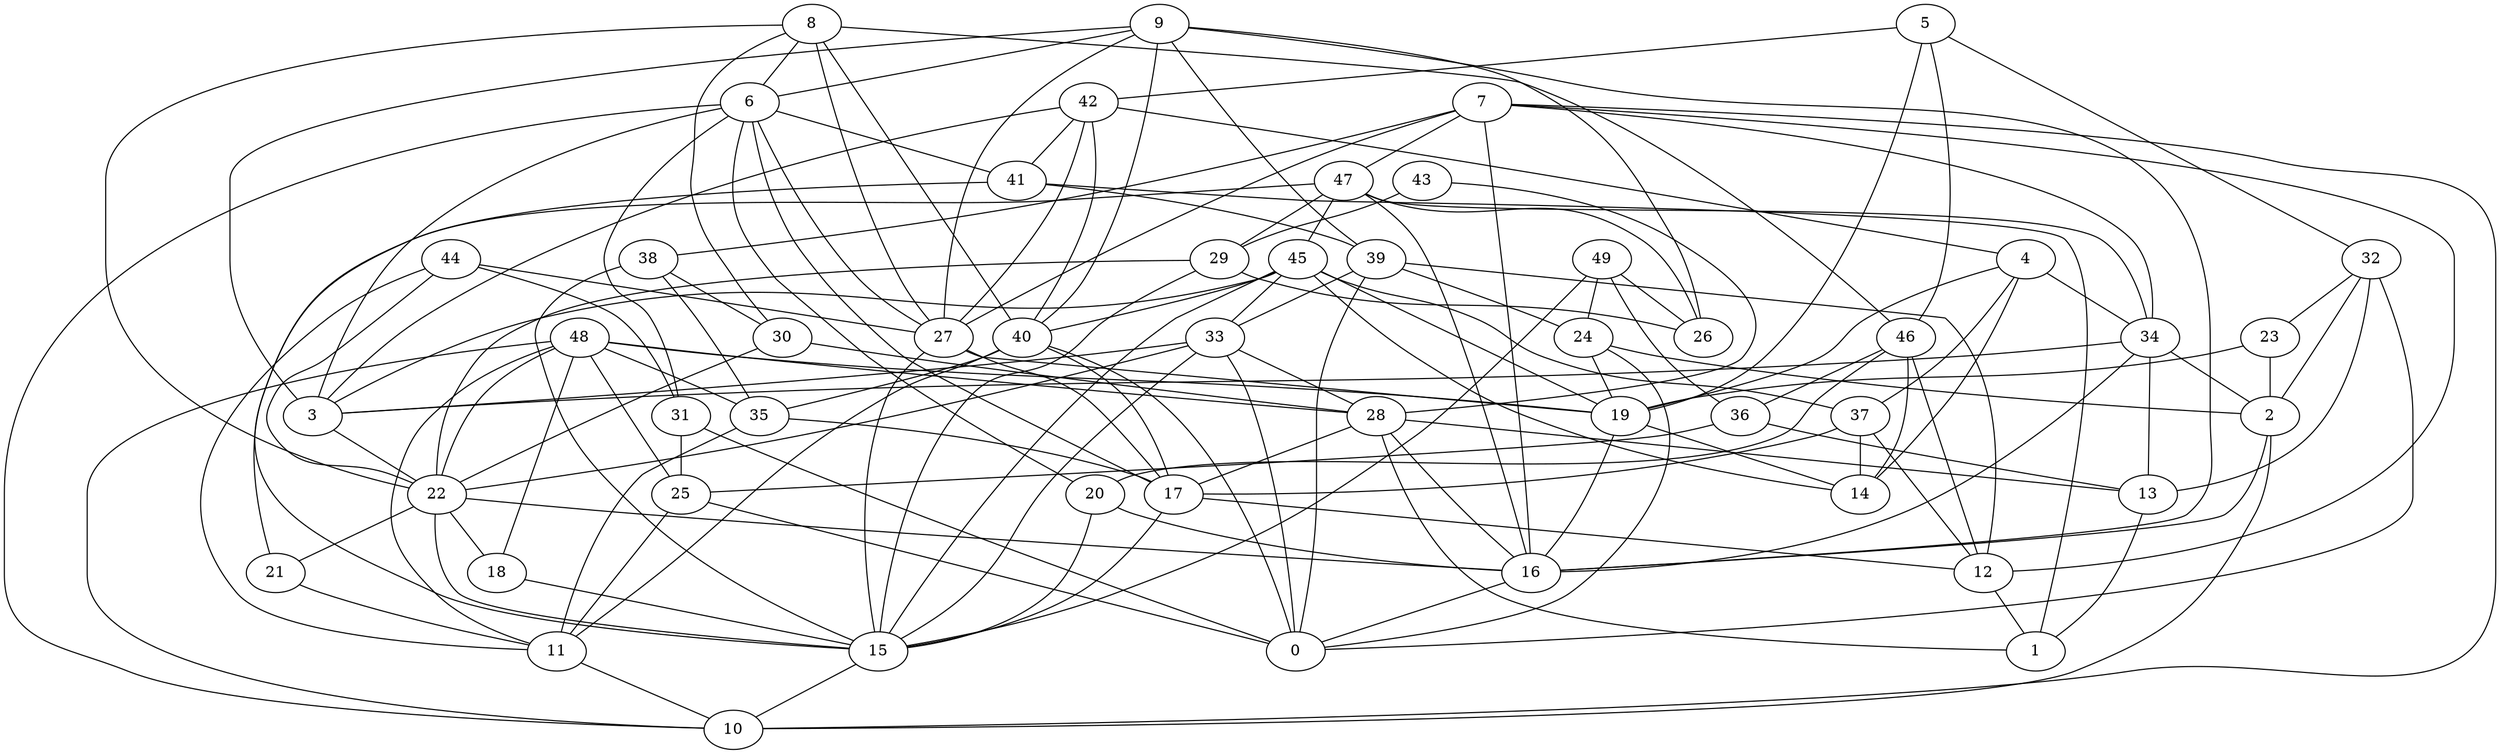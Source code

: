 digraph GG_graph {

subgraph G_graph {
edge [color = black]
"29" -> "15" [dir = none]
"46" -> "12" [dir = none]
"5" -> "19" [dir = none]
"33" -> "22" [dir = none]
"33" -> "28" [dir = none]
"4" -> "19" [dir = none]
"36" -> "13" [dir = none]
"38" -> "30" [dir = none]
"40" -> "17" [dir = none]
"17" -> "15" [dir = none]
"9" -> "39" [dir = none]
"9" -> "16" [dir = none]
"9" -> "27" [dir = none]
"7" -> "27" [dir = none]
"28" -> "1" [dir = none]
"25" -> "11" [dir = none]
"6" -> "41" [dir = none]
"6" -> "20" [dir = none]
"45" -> "14" [dir = none]
"32" -> "13" [dir = none]
"32" -> "2" [dir = none]
"32" -> "0" [dir = none]
"34" -> "13" [dir = none]
"37" -> "12" [dir = none]
"37" -> "14" [dir = none]
"19" -> "16" [dir = none]
"8" -> "30" [dir = none]
"8" -> "27" [dir = none]
"47" -> "21" [dir = none]
"47" -> "45" [dir = none]
"47" -> "26" [dir = none]
"47" -> "16" [dir = none]
"16" -> "0" [dir = none]
"49" -> "26" [dir = none]
"42" -> "3" [dir = none]
"42" -> "27" [dir = none]
"48" -> "11" [dir = none]
"48" -> "10" [dir = none]
"48" -> "18" [dir = none]
"48" -> "28" [dir = none]
"48" -> "35" [dir = none]
"48" -> "19" [dir = none]
"18" -> "15" [dir = none]
"20" -> "16" [dir = none]
"44" -> "31" [dir = none]
"31" -> "0" [dir = none]
"43" -> "28" [dir = none]
"24" -> "0" [dir = none]
"23" -> "2" [dir = none]
"29" -> "22" [dir = none]
"5" -> "46" [dir = none]
"45" -> "33" [dir = none]
"40" -> "11" [dir = none]
"27" -> "15" [dir = none]
"39" -> "0" [dir = none]
"7" -> "38" [dir = none]
"22" -> "16" [dir = none]
"33" -> "3" [dir = none]
"44" -> "22" [dir = none]
"34" -> "3" [dir = none]
"44" -> "27" [dir = none]
"44" -> "11" [dir = none]
"8" -> "6" [dir = none]
"29" -> "26" [dir = none]
"5" -> "32" [dir = none]
"27" -> "19" [dir = none]
"49" -> "36" [dir = none]
"12" -> "1" [dir = none]
"20" -> "15" [dir = none]
"33" -> "0" [dir = none]
"39" -> "33" [dir = none]
"37" -> "17" [dir = none]
"4" -> "37" [dir = none]
"39" -> "24" [dir = none]
"49" -> "15" [dir = none]
"23" -> "19" [dir = none]
"49" -> "24" [dir = none]
"24" -> "2" [dir = none]
"42" -> "40" [dir = none]
"32" -> "23" [dir = none]
"22" -> "15" [dir = none]
"46" -> "36" [dir = none]
"6" -> "10" [dir = none]
"25" -> "0" [dir = none]
"30" -> "28" [dir = none]
"9" -> "6" [dir = none]
"21" -> "11" [dir = none]
"31" -> "25" [dir = none]
"41" -> "39" [dir = none]
"33" -> "15" [dir = none]
"42" -> "4" [dir = none]
"28" -> "13" [dir = none]
"5" -> "42" [dir = none]
"8" -> "22" [dir = none]
"35" -> "17" [dir = none]
"9" -> "26" [dir = none]
"22" -> "21" [dir = none]
"13" -> "1" [dir = none]
"46" -> "20" [dir = none]
"45" -> "3" [dir = none]
"46" -> "14" [dir = none]
"8" -> "40" [dir = none]
"39" -> "12" [dir = none]
"7" -> "47" [dir = none]
"24" -> "19" [dir = none]
"48" -> "25" [dir = none]
"35" -> "11" [dir = none]
"6" -> "3" [dir = none]
"7" -> "10" [dir = none]
"6" -> "31" [dir = none]
"34" -> "16" [dir = none]
"43" -> "29" [dir = none]
"27" -> "17" [dir = none]
"45" -> "37" [dir = none]
"38" -> "15" [dir = none]
"30" -> "22" [dir = none]
"36" -> "25" [dir = none]
"45" -> "19" [dir = none]
"47" -> "34" [dir = none]
"40" -> "0" [dir = none]
"2" -> "10" [dir = none]
"4" -> "14" [dir = none]
"28" -> "17" [dir = none]
"45" -> "15" [dir = none]
"41" -> "1" [dir = none]
"9" -> "40" [dir = none]
"42" -> "41" [dir = none]
"7" -> "12" [dir = none]
"48" -> "22" [dir = none]
"34" -> "2" [dir = none]
"38" -> "35" [dir = none]
"2" -> "16" [dir = none]
"6" -> "17" [dir = none]
"28" -> "16" [dir = none]
"19" -> "14" [dir = none]
"41" -> "15" [dir = none]
"8" -> "46" [dir = none]
"22" -> "18" [dir = none]
"9" -> "3" [dir = none]
"40" -> "35" [dir = none]
"4" -> "34" [dir = none]
"11" -> "10" [dir = none]
"6" -> "27" [dir = none]
"17" -> "12" [dir = none]
"45" -> "40" [dir = none]
"15" -> "10" [dir = none]
"7" -> "16" [dir = none]
"7" -> "34" [dir = none]
"3" -> "22" [dir = none]
"47" -> "29" [dir = none]
}

}
